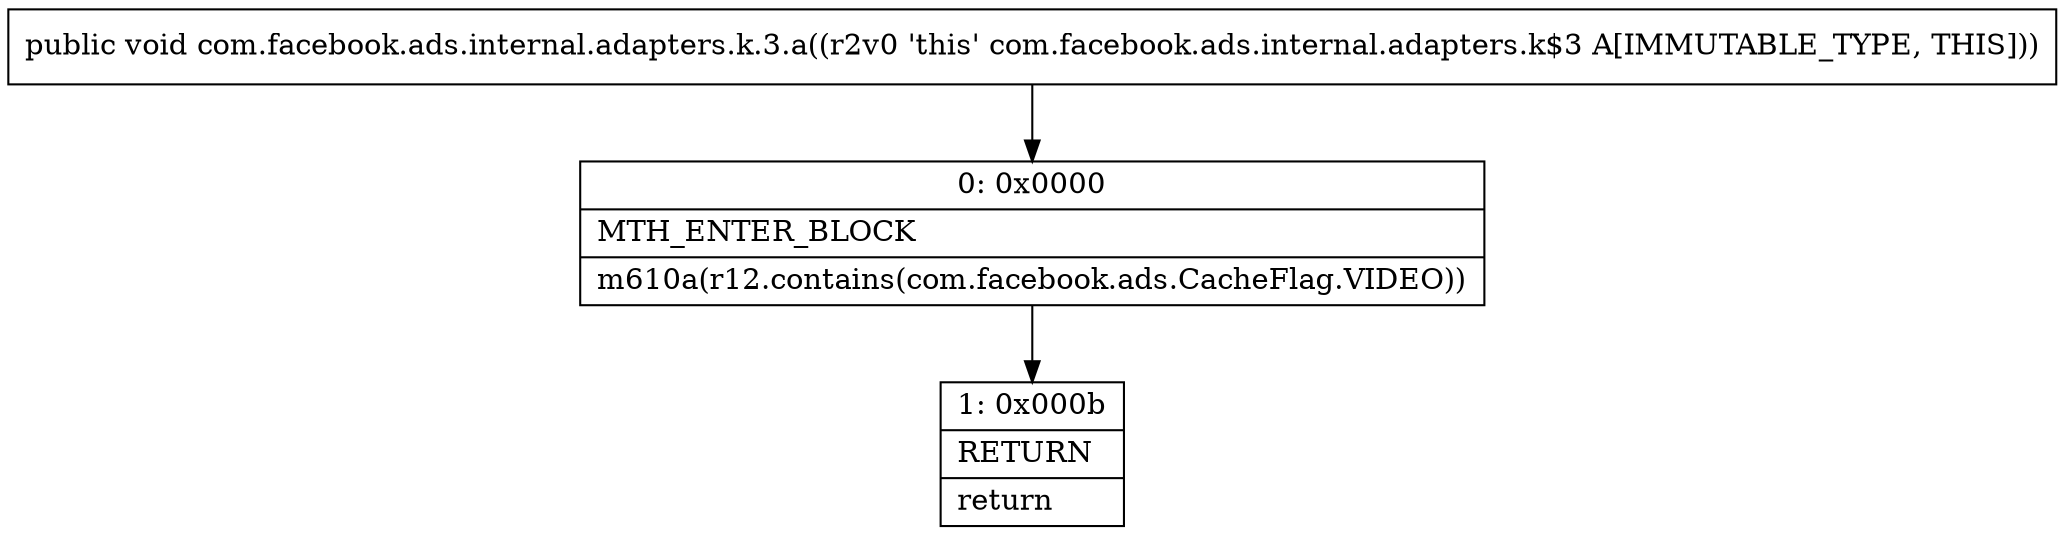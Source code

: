 digraph "CFG forcom.facebook.ads.internal.adapters.k.3.a()V" {
Node_0 [shape=record,label="{0\:\ 0x0000|MTH_ENTER_BLOCK\l|m610a(r12.contains(com.facebook.ads.CacheFlag.VIDEO))\l}"];
Node_1 [shape=record,label="{1\:\ 0x000b|RETURN\l|return\l}"];
MethodNode[shape=record,label="{public void com.facebook.ads.internal.adapters.k.3.a((r2v0 'this' com.facebook.ads.internal.adapters.k$3 A[IMMUTABLE_TYPE, THIS])) }"];
MethodNode -> Node_0;
Node_0 -> Node_1;
}

